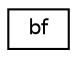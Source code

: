 digraph "Graphical Class Hierarchy"
{
  edge [fontname="Helvetica",fontsize="10",labelfontname="Helvetica",labelfontsize="10"];
  node [fontname="Helvetica",fontsize="10",shape=record];
  rankdir="LR";
  Node0 [label="bf",height=0.2,width=0.4,color="black", fillcolor="white", style="filled",URL="$structbf.html"];
}
